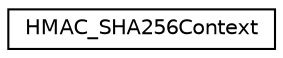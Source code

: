 digraph "Graphical Class Hierarchy"
{
 // LATEX_PDF_SIZE
  edge [fontname="Helvetica",fontsize="10",labelfontname="Helvetica",labelfontsize="10"];
  node [fontname="Helvetica",fontsize="10",shape=record];
  rankdir="LR";
  Node0 [label="HMAC_SHA256Context",height=0.2,width=0.4,color="black", fillcolor="white", style="filled",URL="$struct_h_m_a_c___s_h_a256_context.html",tooltip=" "];
}
